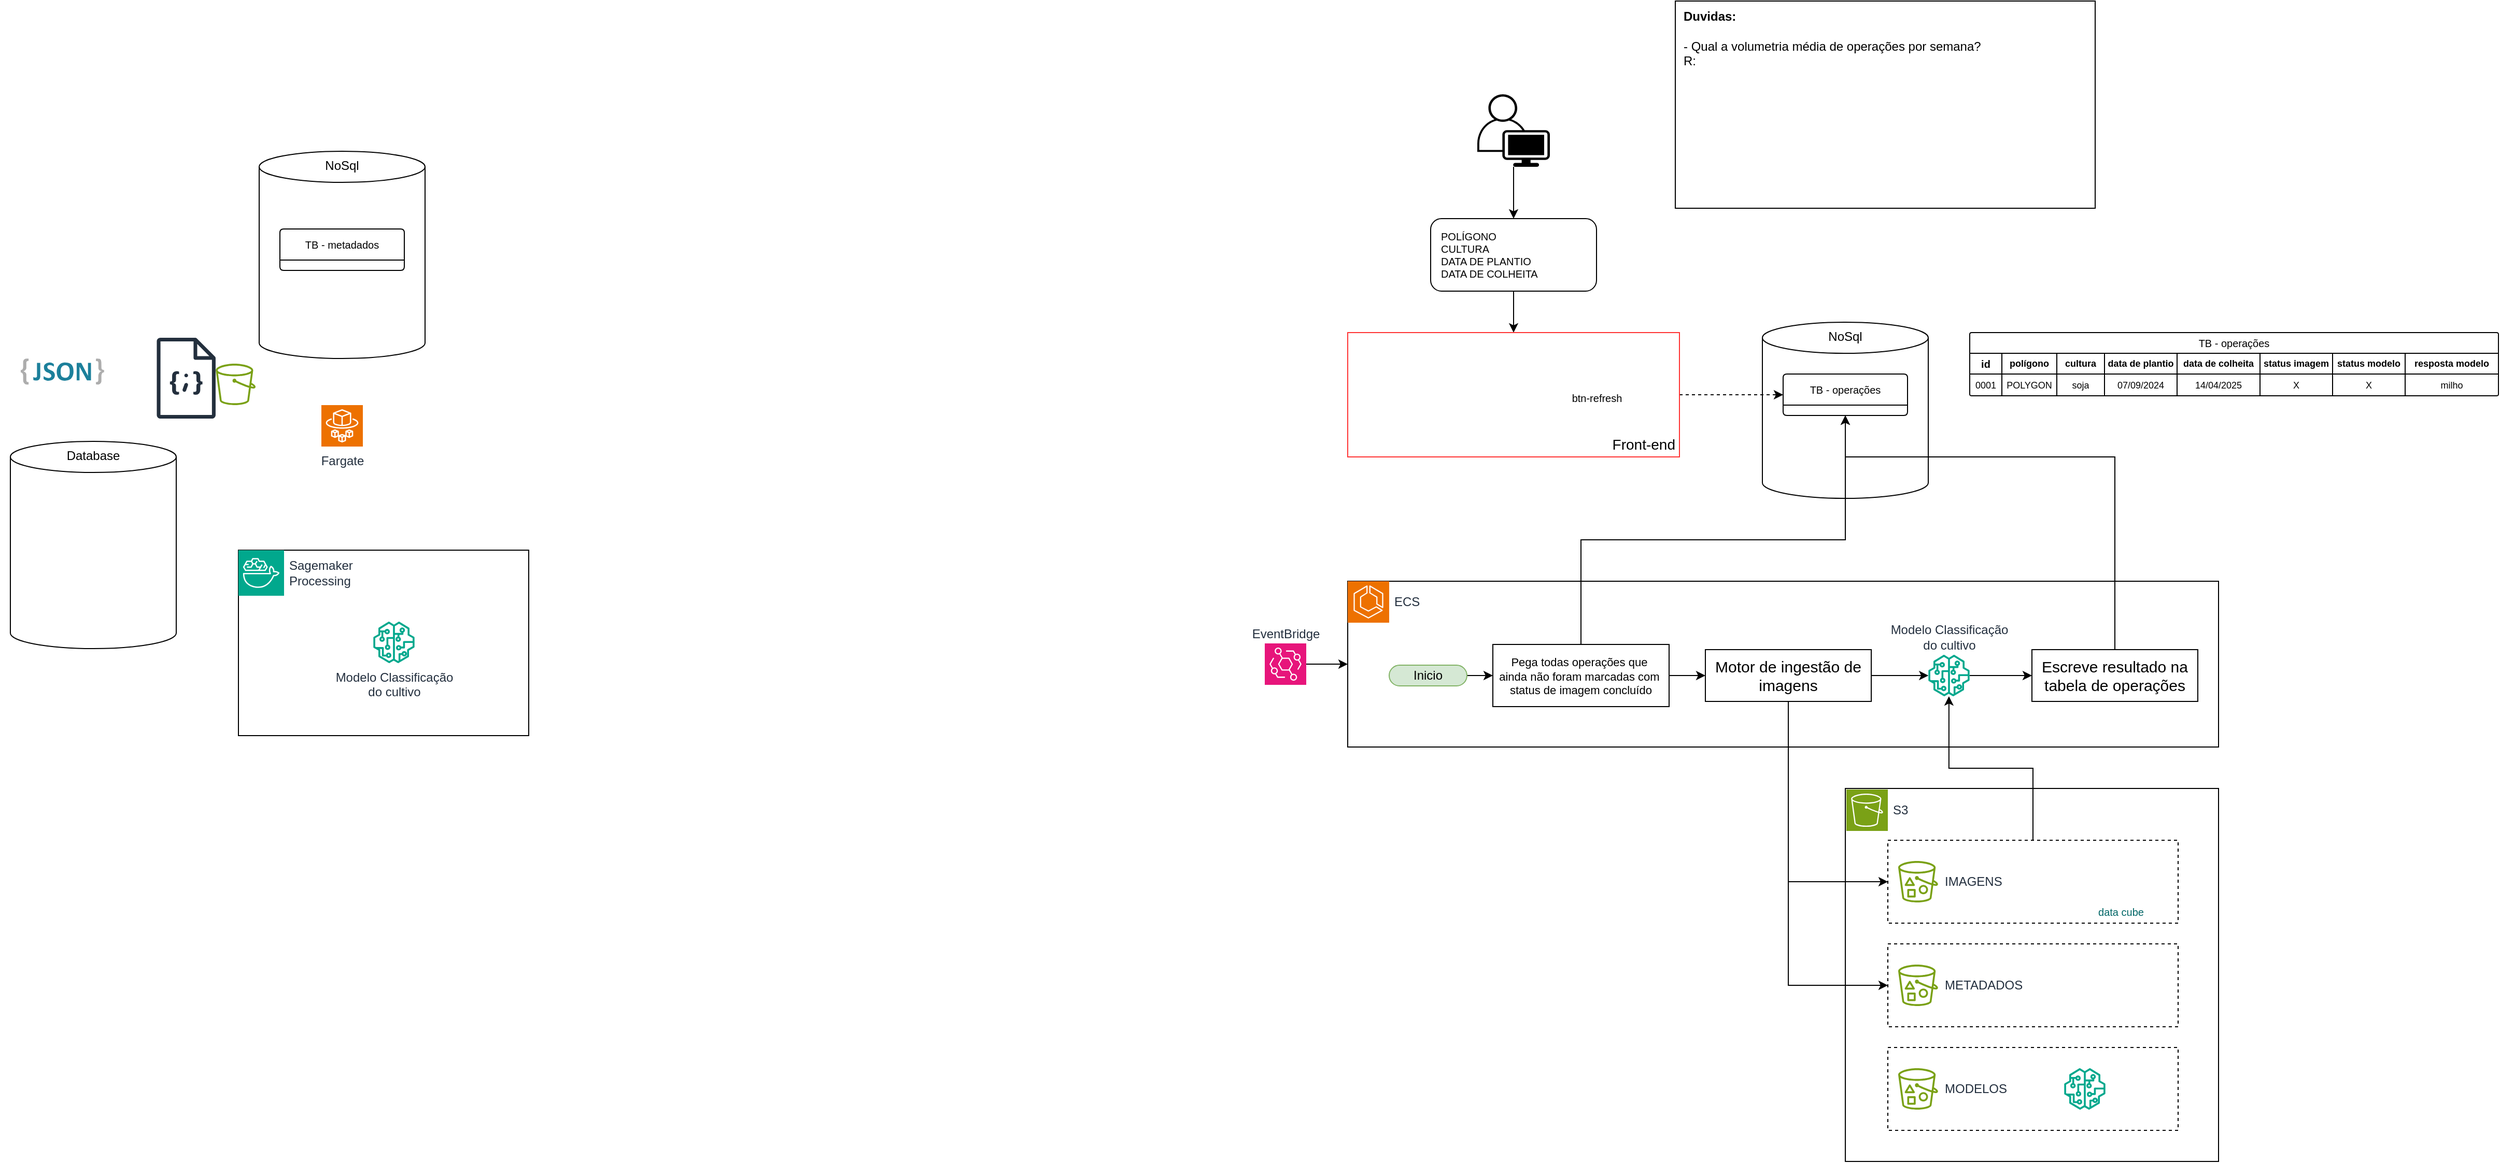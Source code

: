 <mxfile version="26.2.14">
  <diagram name="Página-1" id="nN-MBum_ZgDBfFu1BrdQ">
    <mxGraphModel dx="3428" dy="2928" grid="1" gridSize="10" guides="1" tooltips="1" connect="1" arrows="1" fold="1" page="0" pageScale="1" pageWidth="827" pageHeight="1169" math="0" shadow="0">
      <root>
        <mxCell id="0" />
        <mxCell id="1" parent="0" />
        <mxCell id="_84hlZfVqe2sFGdkgHvm-169" value="" style="rounded=0;whiteSpace=wrap;html=1;" vertex="1" parent="1">
          <mxGeometry x="-440" y="-720" width="840" height="160" as="geometry" />
        </mxCell>
        <mxCell id="_84hlZfVqe2sFGdkgHvm-162" value="" style="rounded=0;whiteSpace=wrap;html=1;fontSize=15;" vertex="1" parent="1">
          <mxGeometry x="-1510" y="-750" width="280" height="179" as="geometry" />
        </mxCell>
        <mxCell id="_84hlZfVqe2sFGdkgHvm-71" value="NoSql" style="shape=cylinder3;whiteSpace=wrap;html=1;boundedLbl=1;backgroundOutline=1;size=15;verticalAlign=top;spacingTop=-30;" vertex="1" parent="1">
          <mxGeometry x="-1490" y="-1135" width="160" height="200" as="geometry" />
        </mxCell>
        <mxCell id="_84hlZfVqe2sFGdkgHvm-72" value="" style="rounded=0;whiteSpace=wrap;html=1;fontSize=15;" vertex="1" parent="1">
          <mxGeometry x="40" y="-520" width="360" height="360" as="geometry" />
        </mxCell>
        <mxCell id="_84hlZfVqe2sFGdkgHvm-185" style="edgeStyle=orthogonalEdgeStyle;rounded=0;orthogonalLoop=1;jettySize=auto;html=1;" edge="1" parent="1" source="_84hlZfVqe2sFGdkgHvm-119" target="_84hlZfVqe2sFGdkgHvm-184">
          <mxGeometry relative="1" as="geometry" />
        </mxCell>
        <mxCell id="_84hlZfVqe2sFGdkgHvm-119" value="" style="rounded=0;whiteSpace=wrap;html=1;dashed=1;" vertex="1" parent="1">
          <mxGeometry x="81" y="-470" width="280" height="80" as="geometry" />
        </mxCell>
        <mxCell id="_84hlZfVqe2sFGdkgHvm-65" style="edgeStyle=orthogonalEdgeStyle;rounded=0;orthogonalLoop=1;jettySize=auto;html=1;entryX=0.5;entryY=0;entryDx=0;entryDy=0;" edge="1" parent="1" source="_84hlZfVqe2sFGdkgHvm-55" target="_84hlZfVqe2sFGdkgHvm-63">
          <mxGeometry relative="1" as="geometry" />
        </mxCell>
        <mxCell id="_84hlZfVqe2sFGdkgHvm-55" value="POLÍGONO&lt;div&gt;CULTURA&lt;/div&gt;&lt;div&gt;DATA DE PLANTIO&lt;/div&gt;&lt;div&gt;DATA DE COLHEITA&lt;/div&gt;" style="rounded=1;whiteSpace=wrap;html=1;fontSize=10;align=left;spacingLeft=8;" vertex="1" parent="1">
          <mxGeometry x="-360" y="-1070" width="160" height="70" as="geometry" />
        </mxCell>
        <mxCell id="_84hlZfVqe2sFGdkgHvm-182" style="edgeStyle=orthogonalEdgeStyle;rounded=0;orthogonalLoop=1;jettySize=auto;html=1;entryX=0;entryY=0.5;entryDx=0;entryDy=0;exitX=0.5;exitY=1;exitDx=0;exitDy=0;" edge="1" parent="1" source="_84hlZfVqe2sFGdkgHvm-58" target="_84hlZfVqe2sFGdkgHvm-119">
          <mxGeometry relative="1" as="geometry" />
        </mxCell>
        <mxCell id="_84hlZfVqe2sFGdkgHvm-183" style="edgeStyle=orthogonalEdgeStyle;rounded=0;orthogonalLoop=1;jettySize=auto;html=1;entryX=0;entryY=0.5;entryDx=0;entryDy=0;exitX=0.5;exitY=1;exitDx=0;exitDy=0;" edge="1" parent="1" source="_84hlZfVqe2sFGdkgHvm-58" target="_84hlZfVqe2sFGdkgHvm-131">
          <mxGeometry relative="1" as="geometry" />
        </mxCell>
        <mxCell id="_84hlZfVqe2sFGdkgHvm-186" style="edgeStyle=orthogonalEdgeStyle;rounded=0;orthogonalLoop=1;jettySize=auto;html=1;" edge="1" parent="1" source="_84hlZfVqe2sFGdkgHvm-58" target="_84hlZfVqe2sFGdkgHvm-184">
          <mxGeometry relative="1" as="geometry" />
        </mxCell>
        <mxCell id="_84hlZfVqe2sFGdkgHvm-58" value="Motor de ingestão de imagens" style="rounded=0;whiteSpace=wrap;html=1;fontSize=15;" vertex="1" parent="1">
          <mxGeometry x="-95" y="-654" width="160" height="50" as="geometry" />
        </mxCell>
        <mxCell id="_84hlZfVqe2sFGdkgHvm-59" value="NoSql" style="shape=cylinder3;whiteSpace=wrap;html=1;boundedLbl=1;backgroundOutline=1;size=15;verticalAlign=top;spacingTop=-30;" vertex="1" parent="1">
          <mxGeometry x="-40" y="-970" width="160" height="170" as="geometry" />
        </mxCell>
        <mxCell id="_84hlZfVqe2sFGdkgHvm-60" value="TB - operações" style="swimlane;childLayout=stackLayout;horizontal=1;startSize=30;horizontalStack=0;rounded=1;fontSize=10;fontStyle=0;strokeWidth=1;resizeParent=0;resizeLast=1;shadow=0;dashed=0;align=center;arcSize=4;whiteSpace=wrap;html=1;collapsible=0;" vertex="1" parent="1">
          <mxGeometry x="-20" y="-920" width="120" height="40" as="geometry" />
        </mxCell>
        <mxCell id="_84hlZfVqe2sFGdkgHvm-146" style="edgeStyle=orthogonalEdgeStyle;rounded=0;orthogonalLoop=1;jettySize=auto;html=1;entryX=0;entryY=0.5;entryDx=0;entryDy=0;dashed=1;" edge="1" parent="1" source="_84hlZfVqe2sFGdkgHvm-63" target="_84hlZfVqe2sFGdkgHvm-60">
          <mxGeometry relative="1" as="geometry" />
        </mxCell>
        <mxCell id="_84hlZfVqe2sFGdkgHvm-63" value="Front-end" style="rounded=0;whiteSpace=wrap;html=1;strokeColor=#FF3333;align=right;verticalAlign=bottom;spacingTop=0;spacing=3;fontSize=14;spacingRight=1;" vertex="1" parent="1">
          <mxGeometry x="-440" y="-960" width="320" height="120" as="geometry" />
        </mxCell>
        <mxCell id="_84hlZfVqe2sFGdkgHvm-64" value="" style="shape=image;verticalLabelPosition=bottom;labelBackgroundColor=default;verticalAlign=top;aspect=fixed;imageAspect=0;image=https://media.datacamp.com/legacy/image/upload/v1640050215/image27_frqkzv.png;" vertex="1" parent="1">
          <mxGeometry x="-440" y="-960" width="153.85" height="90" as="geometry" />
        </mxCell>
        <mxCell id="_84hlZfVqe2sFGdkgHvm-68" value="" style="sketch=0;outlineConnect=0;fontColor=#232F3E;gradientColor=none;fillColor=#7AA116;strokeColor=none;dashed=0;verticalLabelPosition=bottom;verticalAlign=top;align=center;html=1;fontSize=12;fontStyle=0;aspect=fixed;pointerEvents=1;shape=mxgraph.aws4.bucket;" vertex="1" parent="1">
          <mxGeometry x="-1531.89" y="-930" width="38.46" height="40" as="geometry" />
        </mxCell>
        <mxCell id="_84hlZfVqe2sFGdkgHvm-69" value="IMAGENS" style="sketch=0;outlineConnect=0;fontColor=#232F3E;gradientColor=none;fillColor=#7AA116;strokeColor=none;dashed=0;verticalLabelPosition=middle;verticalAlign=middle;align=left;html=1;fontSize=12;fontStyle=0;aspect=fixed;pointerEvents=1;shape=mxgraph.aws4.bucket_with_objects;labelPosition=right;spacingRight=0;spacingLeft=5;" vertex="1" parent="1">
          <mxGeometry x="91" y="-450" width="38.46" height="40" as="geometry" />
        </mxCell>
        <mxCell id="_84hlZfVqe2sFGdkgHvm-70" value="Database" style="shape=cylinder3;whiteSpace=wrap;html=1;boundedLbl=1;backgroundOutline=1;size=15;verticalAlign=top;spacingTop=-30;" vertex="1" parent="1">
          <mxGeometry x="-1730" y="-855" width="160" height="200" as="geometry" />
        </mxCell>
        <mxCell id="_84hlZfVqe2sFGdkgHvm-67" value="S3" style="sketch=0;points=[[0,0,0],[0.25,0,0],[0.5,0,0],[0.75,0,0],[1,0,0],[0,1,0],[0.25,1,0],[0.5,1,0],[0.75,1,0],[1,1,0],[0,0.25,0],[0,0.5,0],[0,0.75,0],[1,0.25,0],[1,0.5,0],[1,0.75,0]];outlineConnect=0;fontColor=#232F3E;fillColor=#7AA116;strokeColor=#ffffff;dashed=0;verticalLabelPosition=middle;verticalAlign=middle;align=left;html=1;fontSize=12;fontStyle=0;aspect=fixed;shape=mxgraph.aws4.resourceIcon;resIcon=mxgraph.aws4.s3;labelPosition=right;spacingLeft=3;" vertex="1" parent="1">
          <mxGeometry x="41" y="-519" width="40" height="40" as="geometry" />
        </mxCell>
        <mxCell id="_84hlZfVqe2sFGdkgHvm-73" value="TB - operações" style="shape=table;startSize=20;container=1;collapsible=0;childLayout=tableLayout;strokeColor=default;fontSize=10;rounded=1;arcSize=3;" vertex="1" parent="1">
          <mxGeometry x="160" y="-960" width="510" height="61" as="geometry" />
        </mxCell>
        <mxCell id="_84hlZfVqe2sFGdkgHvm-74" value="" style="shape=tableRow;horizontal=0;startSize=0;swimlaneHead=0;swimlaneBody=0;strokeColor=inherit;top=0;left=0;bottom=0;right=0;collapsible=0;dropTarget=0;fillColor=none;points=[[0,0.5],[1,0.5]];portConstraint=eastwest;fontSize=16;" vertex="1" parent="_84hlZfVqe2sFGdkgHvm-73">
          <mxGeometry y="20" width="510" height="20" as="geometry" />
        </mxCell>
        <mxCell id="_84hlZfVqe2sFGdkgHvm-75" value="&lt;font style=&quot;line-height: 150%;&quot;&gt;id&lt;/font&gt;" style="shape=partialRectangle;html=1;whiteSpace=wrap;connectable=0;strokeColor=inherit;overflow=hidden;fillColor=none;top=0;left=0;bottom=0;right=0;pointerEvents=1;fontSize=10;verticalAlign=middle;align=center;fontStyle=1" vertex="1" parent="_84hlZfVqe2sFGdkgHvm-74">
          <mxGeometry width="31" height="20" as="geometry">
            <mxRectangle width="31" height="20" as="alternateBounds" />
          </mxGeometry>
        </mxCell>
        <mxCell id="_84hlZfVqe2sFGdkgHvm-76" value="&lt;span&gt;polígono&lt;/span&gt;" style="shape=partialRectangle;html=1;whiteSpace=wrap;connectable=0;strokeColor=inherit;overflow=hidden;fillColor=none;top=0;left=0;bottom=0;right=0;pointerEvents=1;fontSize=9;fontStyle=1" vertex="1" parent="_84hlZfVqe2sFGdkgHvm-74">
          <mxGeometry x="31" width="53" height="20" as="geometry">
            <mxRectangle width="53" height="20" as="alternateBounds" />
          </mxGeometry>
        </mxCell>
        <mxCell id="_84hlZfVqe2sFGdkgHvm-106" value="cultura" style="shape=partialRectangle;html=1;whiteSpace=wrap;connectable=0;strokeColor=inherit;overflow=hidden;fillColor=none;top=0;left=0;bottom=0;right=0;pointerEvents=1;fontSize=9;fontStyle=1" vertex="1" parent="_84hlZfVqe2sFGdkgHvm-74">
          <mxGeometry x="84" width="46" height="20" as="geometry">
            <mxRectangle width="46" height="20" as="alternateBounds" />
          </mxGeometry>
        </mxCell>
        <mxCell id="_84hlZfVqe2sFGdkgHvm-77" value="data de plantio" style="shape=partialRectangle;html=1;whiteSpace=wrap;connectable=0;strokeColor=inherit;overflow=hidden;fillColor=none;top=0;left=0;bottom=0;right=0;pointerEvents=1;fontSize=9;fontStyle=1" vertex="1" parent="_84hlZfVqe2sFGdkgHvm-74">
          <mxGeometry x="130" width="70" height="20" as="geometry">
            <mxRectangle width="70" height="20" as="alternateBounds" />
          </mxGeometry>
        </mxCell>
        <mxCell id="_84hlZfVqe2sFGdkgHvm-100" value="data de colheita" style="shape=partialRectangle;html=1;whiteSpace=wrap;connectable=0;strokeColor=inherit;overflow=hidden;fillColor=none;top=0;left=0;bottom=0;right=0;pointerEvents=1;fontSize=9;fontStyle=1" vertex="1" parent="_84hlZfVqe2sFGdkgHvm-74">
          <mxGeometry x="200" width="80" height="20" as="geometry">
            <mxRectangle width="80" height="20" as="alternateBounds" />
          </mxGeometry>
        </mxCell>
        <mxCell id="_84hlZfVqe2sFGdkgHvm-109" value="status imagem" style="shape=partialRectangle;html=1;whiteSpace=wrap;connectable=0;strokeColor=inherit;overflow=hidden;fillColor=none;top=0;left=0;bottom=0;right=0;pointerEvents=1;fontSize=9;fontStyle=1" vertex="1" parent="_84hlZfVqe2sFGdkgHvm-74">
          <mxGeometry x="280" width="70" height="20" as="geometry">
            <mxRectangle width="70" height="20" as="alternateBounds" />
          </mxGeometry>
        </mxCell>
        <mxCell id="_84hlZfVqe2sFGdkgHvm-111" value="status modelo" style="shape=partialRectangle;html=1;whiteSpace=wrap;connectable=0;strokeColor=inherit;overflow=hidden;fillColor=none;top=0;left=0;bottom=0;right=0;pointerEvents=1;fontSize=9;fontStyle=1" vertex="1" parent="_84hlZfVqe2sFGdkgHvm-74">
          <mxGeometry x="350" width="70" height="20" as="geometry">
            <mxRectangle width="70" height="20" as="alternateBounds" />
          </mxGeometry>
        </mxCell>
        <mxCell id="_84hlZfVqe2sFGdkgHvm-167" value="resposta modelo" style="shape=partialRectangle;html=1;whiteSpace=wrap;connectable=0;strokeColor=inherit;overflow=hidden;fillColor=none;top=0;left=0;bottom=0;right=0;pointerEvents=1;fontSize=9;fontStyle=1" vertex="1" parent="_84hlZfVqe2sFGdkgHvm-74">
          <mxGeometry x="420" width="90" height="20" as="geometry">
            <mxRectangle width="90" height="20" as="alternateBounds" />
          </mxGeometry>
        </mxCell>
        <mxCell id="_84hlZfVqe2sFGdkgHvm-78" value="" style="shape=tableRow;horizontal=0;startSize=0;swimlaneHead=0;swimlaneBody=0;strokeColor=inherit;top=0;left=0;bottom=0;right=0;collapsible=0;dropTarget=0;fillColor=none;points=[[0,0.5],[1,0.5]];portConstraint=eastwest;fontSize=16;" vertex="1" parent="_84hlZfVqe2sFGdkgHvm-73">
          <mxGeometry y="40" width="510" height="21" as="geometry" />
        </mxCell>
        <mxCell id="_84hlZfVqe2sFGdkgHvm-79" value="0001" style="shape=partialRectangle;html=1;whiteSpace=wrap;connectable=0;strokeColor=inherit;overflow=hidden;fillColor=none;top=0;left=0;bottom=0;right=0;pointerEvents=1;fontSize=9;verticalAlign=middle;" vertex="1" parent="_84hlZfVqe2sFGdkgHvm-78">
          <mxGeometry width="31" height="21" as="geometry">
            <mxRectangle width="31" height="21" as="alternateBounds" />
          </mxGeometry>
        </mxCell>
        <mxCell id="_84hlZfVqe2sFGdkgHvm-80" value="POLYGON" style="shape=partialRectangle;html=1;whiteSpace=wrap;connectable=0;strokeColor=inherit;overflow=hidden;fillColor=none;top=0;left=0;bottom=0;right=0;pointerEvents=1;fontSize=9;" vertex="1" parent="_84hlZfVqe2sFGdkgHvm-78">
          <mxGeometry x="31" width="53" height="21" as="geometry">
            <mxRectangle width="53" height="21" as="alternateBounds" />
          </mxGeometry>
        </mxCell>
        <mxCell id="_84hlZfVqe2sFGdkgHvm-107" value="soja" style="shape=partialRectangle;html=1;whiteSpace=wrap;connectable=0;strokeColor=inherit;overflow=hidden;fillColor=none;top=0;left=0;bottom=0;right=0;pointerEvents=1;fontSize=9;" vertex="1" parent="_84hlZfVqe2sFGdkgHvm-78">
          <mxGeometry x="84" width="46" height="21" as="geometry">
            <mxRectangle width="46" height="21" as="alternateBounds" />
          </mxGeometry>
        </mxCell>
        <mxCell id="_84hlZfVqe2sFGdkgHvm-81" value="07/09/2024" style="shape=partialRectangle;html=1;whiteSpace=wrap;connectable=0;strokeColor=inherit;overflow=hidden;fillColor=none;top=0;left=0;bottom=0;right=0;pointerEvents=1;fontSize=9;" vertex="1" parent="_84hlZfVqe2sFGdkgHvm-78">
          <mxGeometry x="130" width="70" height="21" as="geometry">
            <mxRectangle width="70" height="21" as="alternateBounds" />
          </mxGeometry>
        </mxCell>
        <mxCell id="_84hlZfVqe2sFGdkgHvm-101" value="14/04/2025" style="shape=partialRectangle;html=1;whiteSpace=wrap;connectable=0;strokeColor=inherit;overflow=hidden;fillColor=none;top=0;left=0;bottom=0;right=0;pointerEvents=1;fontSize=9;" vertex="1" parent="_84hlZfVqe2sFGdkgHvm-78">
          <mxGeometry x="200" width="80" height="21" as="geometry">
            <mxRectangle width="80" height="21" as="alternateBounds" />
          </mxGeometry>
        </mxCell>
        <mxCell id="_84hlZfVqe2sFGdkgHvm-110" value="X" style="shape=partialRectangle;html=1;whiteSpace=wrap;connectable=0;strokeColor=inherit;overflow=hidden;fillColor=none;top=0;left=0;bottom=0;right=0;pointerEvents=1;fontSize=9;" vertex="1" parent="_84hlZfVqe2sFGdkgHvm-78">
          <mxGeometry x="280" width="70" height="21" as="geometry">
            <mxRectangle width="70" height="21" as="alternateBounds" />
          </mxGeometry>
        </mxCell>
        <mxCell id="_84hlZfVqe2sFGdkgHvm-112" value="X" style="shape=partialRectangle;html=1;whiteSpace=wrap;connectable=0;strokeColor=inherit;overflow=hidden;fillColor=none;top=0;left=0;bottom=0;right=0;pointerEvents=1;fontSize=9;" vertex="1" parent="_84hlZfVqe2sFGdkgHvm-78">
          <mxGeometry x="350" width="70" height="21" as="geometry">
            <mxRectangle width="70" height="21" as="alternateBounds" />
          </mxGeometry>
        </mxCell>
        <mxCell id="_84hlZfVqe2sFGdkgHvm-168" value="milho" style="shape=partialRectangle;html=1;whiteSpace=wrap;connectable=0;strokeColor=inherit;overflow=hidden;fillColor=none;top=0;left=0;bottom=0;right=0;pointerEvents=1;fontSize=9;" vertex="1" parent="_84hlZfVqe2sFGdkgHvm-78">
          <mxGeometry x="420" width="90" height="21" as="geometry">
            <mxRectangle width="90" height="21" as="alternateBounds" />
          </mxGeometry>
        </mxCell>
        <mxCell id="_84hlZfVqe2sFGdkgHvm-181" style="edgeStyle=orthogonalEdgeStyle;rounded=0;orthogonalLoop=1;jettySize=auto;html=1;entryX=0;entryY=0.5;entryDx=0;entryDy=0;" edge="1" parent="1" source="_84hlZfVqe2sFGdkgHvm-108" target="_84hlZfVqe2sFGdkgHvm-169">
          <mxGeometry relative="1" as="geometry" />
        </mxCell>
        <mxCell id="_84hlZfVqe2sFGdkgHvm-108" value="EventBridge" style="sketch=0;points=[[0,0,0],[0.25,0,0],[0.5,0,0],[0.75,0,0],[1,0,0],[0,1,0],[0.25,1,0],[0.5,1,0],[0.75,1,0],[1,1,0],[0,0.25,0],[0,0.5,0],[0,0.75,0],[1,0.25,0],[1,0.5,0],[1,0.75,0]];outlineConnect=0;fontColor=#232F3E;fillColor=#E7157B;strokeColor=#ffffff;dashed=0;verticalLabelPosition=top;verticalAlign=bottom;align=center;html=1;fontSize=12;fontStyle=0;aspect=fixed;shape=mxgraph.aws4.resourceIcon;resIcon=mxgraph.aws4.eventbridge;labelPosition=center;" vertex="1" parent="1">
          <mxGeometry x="-520" y="-660" width="40" height="40" as="geometry" />
        </mxCell>
        <mxCell id="_84hlZfVqe2sFGdkgHvm-180" style="edgeStyle=orthogonalEdgeStyle;rounded=0;orthogonalLoop=1;jettySize=auto;html=1;entryX=0;entryY=0.5;entryDx=0;entryDy=0;" edge="1" parent="1" source="_84hlZfVqe2sFGdkgHvm-115" target="_84hlZfVqe2sFGdkgHvm-58">
          <mxGeometry relative="1" as="geometry" />
        </mxCell>
        <mxCell id="_84hlZfVqe2sFGdkgHvm-188" style="edgeStyle=orthogonalEdgeStyle;rounded=0;orthogonalLoop=1;jettySize=auto;html=1;entryX=0.5;entryY=1;entryDx=0;entryDy=0;" edge="1" parent="1" source="_84hlZfVqe2sFGdkgHvm-115" target="_84hlZfVqe2sFGdkgHvm-60">
          <mxGeometry relative="1" as="geometry">
            <Array as="points">
              <mxPoint x="-215" y="-760" />
              <mxPoint x="40" y="-760" />
            </Array>
          </mxGeometry>
        </mxCell>
        <mxCell id="_84hlZfVqe2sFGdkgHvm-115" value="&lt;span style=&quot;color: rgb(0, 0, 0); font-family: Helvetica; font-size: 11px; font-style: normal; font-variant-ligatures: normal; font-variant-caps: normal; font-weight: 400; letter-spacing: normal; orphans: 2; text-align: center; text-indent: 0px; text-transform: none; widows: 2; word-spacing: 0px; -webkit-text-stroke-width: 0px; white-space: nowrap; background-color: rgb(255, 255, 255); text-decoration-thickness: initial; text-decoration-style: initial; text-decoration-color: initial; display: inline !important; float: none;&quot;&gt;Pega todas operações que&amp;nbsp;&lt;/span&gt;&lt;div style=&quot;forced-color-adjust: none; color: rgb(0, 0, 0); font-family: Helvetica; font-size: 11px; font-style: normal; font-variant-ligatures: normal; font-variant-caps: normal; font-weight: 400; letter-spacing: normal; orphans: 2; text-align: center; text-indent: 0px; text-transform: none; widows: 2; word-spacing: 0px; -webkit-text-stroke-width: 0px; white-space: nowrap; text-decoration-thickness: initial; text-decoration-style: initial; text-decoration-color: initial;&quot;&gt;ainda não&amp;nbsp;&lt;span style=&quot;forced-color-adjust: none; background-color: rgb(255, 255, 255); color: light-dark(rgb(0, 0, 0), rgb(255, 255, 255));&quot;&gt;foram marcadas com&amp;nbsp;&lt;/span&gt;&lt;/div&gt;&lt;div style=&quot;forced-color-adjust: none; color: rgb(0, 0, 0); font-family: Helvetica; font-size: 11px; font-style: normal; font-variant-ligatures: normal; font-variant-caps: normal; font-weight: 400; letter-spacing: normal; orphans: 2; text-align: center; text-indent: 0px; text-transform: none; widows: 2; word-spacing: 0px; -webkit-text-stroke-width: 0px; white-space: nowrap; text-decoration-thickness: initial; text-decoration-style: initial; text-decoration-color: initial;&quot;&gt;&lt;span style=&quot;forced-color-adjust: none; background-color: rgb(255, 255, 255); color: light-dark(rgb(0, 0, 0), rgb(255, 255, 255));&quot;&gt;status de imagem concluído&lt;/span&gt;&lt;/div&gt;" style="rounded=0;whiteSpace=wrap;html=1;" vertex="1" parent="1">
          <mxGeometry x="-300" y="-659" width="170" height="60" as="geometry" />
        </mxCell>
        <mxCell id="_84hlZfVqe2sFGdkgHvm-122" value="TB - metadados" style="swimlane;childLayout=stackLayout;horizontal=1;startSize=30;horizontalStack=0;rounded=1;fontSize=10;fontStyle=0;strokeWidth=1;resizeParent=0;resizeLast=1;shadow=0;dashed=0;align=center;arcSize=4;whiteSpace=wrap;html=1;collapsible=0;" vertex="1" parent="1">
          <mxGeometry x="-1470" y="-1060" width="120" height="40" as="geometry" />
        </mxCell>
        <mxCell id="_84hlZfVqe2sFGdkgHvm-127" value="&lt;font&gt;btn-refresh&lt;/font&gt;" style="shape=image;html=1;verticalAlign=top;verticalLabelPosition=bottom;labelBackgroundColor=#ffffff;imageAspect=0;aspect=fixed;image=https://cdn1.iconfinder.com/data/icons/material-core/16/refresh-128.png;spacing=0;spacingTop=-2;fontSize=10;" vertex="1" parent="1">
          <mxGeometry x="-210" y="-925" width="20" height="20" as="geometry" />
        </mxCell>
        <mxCell id="_84hlZfVqe2sFGdkgHvm-131" value="" style="rounded=0;whiteSpace=wrap;html=1;dashed=1;" vertex="1" parent="1">
          <mxGeometry x="81" y="-370" width="280" height="80" as="geometry" />
        </mxCell>
        <mxCell id="_84hlZfVqe2sFGdkgHvm-132" value="METADADOS" style="sketch=0;outlineConnect=0;fontColor=#232F3E;gradientColor=none;fillColor=#7AA116;strokeColor=none;dashed=0;verticalLabelPosition=middle;verticalAlign=middle;align=left;html=1;fontSize=12;fontStyle=0;aspect=fixed;pointerEvents=1;shape=mxgraph.aws4.bucket_with_objects;labelPosition=right;spacingLeft=5;" vertex="1" parent="1">
          <mxGeometry x="91" y="-350" width="38.46" height="40" as="geometry" />
        </mxCell>
        <mxCell id="_84hlZfVqe2sFGdkgHvm-136" value="" style="sketch=0;outlineConnect=0;fontColor=#232F3E;gradientColor=none;fillColor=#232F3D;strokeColor=none;dashed=0;verticalLabelPosition=bottom;verticalAlign=top;align=center;html=1;fontSize=12;fontStyle=0;aspect=fixed;pointerEvents=1;shape=mxgraph.aws4.json_script;" vertex="1" parent="1">
          <mxGeometry x="-1588.89" y="-955" width="57" height="78" as="geometry" />
        </mxCell>
        <mxCell id="_84hlZfVqe2sFGdkgHvm-137" value="" style="shape=image;html=1;verticalAlign=top;verticalLabelPosition=bottom;labelBackgroundColor=#ffffff;imageAspect=0;aspect=fixed;image=https://cdn1.iconfinder.com/data/icons/bootstrap-vol-3/16/filetype-json-128.png" vertex="1" parent="1">
          <mxGeometry x="251" y="-347.5" width="35" height="35" as="geometry" />
        </mxCell>
        <mxCell id="_84hlZfVqe2sFGdkgHvm-138" value="" style="dashed=0;outlineConnect=0;html=1;align=center;labelPosition=center;verticalLabelPosition=bottom;verticalAlign=top;shape=mxgraph.weblogos.json_2" vertex="1" parent="1">
          <mxGeometry x="-1720" y="-935" width="80.4" height="25.2" as="geometry" />
        </mxCell>
        <mxCell id="_84hlZfVqe2sFGdkgHvm-139" value="" style="shape=image;verticalLabelPosition=bottom;labelBackgroundColor=default;verticalAlign=top;aspect=fixed;imageAspect=0;image=https://cdn-icons-png.flaticon.com/512/337/337955.png;" vertex="1" parent="1">
          <mxGeometry x="-1730" y="-1035" width="70" height="70" as="geometry" />
        </mxCell>
        <mxCell id="_84hlZfVqe2sFGdkgHvm-140" value="" style="shape=image;verticalLabelPosition=bottom;labelBackgroundColor=default;verticalAlign=top;aspect=fixed;imageAspect=0;image=https://cdn-icons-png.flaticon.com/512/8243/8243052.png;" vertex="1" parent="1">
          <mxGeometry x="-1620" y="-1057" width="80" height="80" as="geometry" />
        </mxCell>
        <mxCell id="_84hlZfVqe2sFGdkgHvm-141" value="" style="shape=image;verticalLabelPosition=bottom;labelBackgroundColor=default;verticalAlign=top;aspect=fixed;imageAspect=0;image=https://cdn-icons-png.flaticon.com/512/527/527558.png;" vertex="1" parent="1">
          <mxGeometry x="-1740" y="-1135" width="70" height="70" as="geometry" />
        </mxCell>
        <mxCell id="_84hlZfVqe2sFGdkgHvm-142" value="" style="shape=image;verticalLabelPosition=bottom;labelBackgroundColor=default;verticalAlign=top;aspect=fixed;imageAspect=0;image=https://blog.online-convert.com/wp-content/uploads/2019/02/TIFF-is-without-future.png;" vertex="1" parent="1">
          <mxGeometry x="-1600" y="-1145" width="79.22" height="80" as="geometry" />
        </mxCell>
        <mxCell id="_84hlZfVqe2sFGdkgHvm-144" value="" style="shape=image;verticalLabelPosition=bottom;labelBackgroundColor=default;verticalAlign=top;aspect=fixed;imageAspect=0;image=https://blog.online-convert.com/wp-content/uploads/2019/02/TIFF-is-without-future.png;" vertex="1" parent="1">
          <mxGeometry x="211" y="-455" width="49.51" height="50" as="geometry" />
        </mxCell>
        <mxCell id="_84hlZfVqe2sFGdkgHvm-145" value="data cube" style="shape=image;verticalLabelPosition=bottom;labelBackgroundColor=default;verticalAlign=top;aspect=fixed;imageAspect=0;image=https://raw.githubusercontent.com/xarray-contrib/xarray.dev/main/public/Xarray-assets/Icon/Xarray_Icon_Final.png;fontColor=#006666;spacing=0;spacingTop=-6;fontSize=10;" vertex="1" parent="1">
          <mxGeometry x="281" y="-455" width="50" height="50" as="geometry" />
        </mxCell>
        <mxCell id="_84hlZfVqe2sFGdkgHvm-150" value="Modelo Classificação&lt;div&gt;do cultivo&lt;/div&gt;" style="sketch=0;outlineConnect=0;fontColor=#232F3E;gradientColor=none;fillColor=#01A88D;strokeColor=none;dashed=0;verticalLabelPosition=bottom;verticalAlign=top;align=center;html=1;fontSize=12;fontStyle=0;aspect=fixed;pointerEvents=1;shape=mxgraph.aws4.sagemaker_model;" vertex="1" parent="1">
          <mxGeometry x="-1380" y="-681" width="40" height="40" as="geometry" />
        </mxCell>
        <mxCell id="_84hlZfVqe2sFGdkgHvm-153" style="edgeStyle=orthogonalEdgeStyle;rounded=0;orthogonalLoop=1;jettySize=auto;html=1;entryX=0.5;entryY=0;entryDx=0;entryDy=0;" edge="1" parent="1" source="_84hlZfVqe2sFGdkgHvm-152" target="_84hlZfVqe2sFGdkgHvm-55">
          <mxGeometry relative="1" as="geometry" />
        </mxCell>
        <mxCell id="_84hlZfVqe2sFGdkgHvm-152" value="" style="points=[[0.35,0,0],[0.98,0.51,0],[1,0.71,0],[0.67,1,0],[0,0.795,0],[0,0.65,0]];verticalLabelPosition=bottom;sketch=0;html=1;verticalAlign=top;aspect=fixed;align=center;pointerEvents=1;shape=mxgraph.cisco19.user;fillColor=#000000;strokeColor=none;" vertex="1" parent="1">
          <mxGeometry x="-315" y="-1190" width="70" height="70" as="geometry" />
        </mxCell>
        <mxCell id="_84hlZfVqe2sFGdkgHvm-154" value="&lt;b&gt;Duvidas:&lt;/b&gt;&lt;div&gt;&lt;br&gt;&lt;/div&gt;&lt;div&gt;- Qual a volumetria média de operações por semana?&lt;/div&gt;&lt;div&gt;R:&lt;/div&gt;&lt;div&gt;&lt;br&gt;&lt;/div&gt;&lt;div&gt;&lt;br&gt;&lt;/div&gt;&lt;div&gt;&lt;br&gt;&lt;/div&gt;&lt;div&gt;&lt;br&gt;&lt;/div&gt;&lt;div&gt;&lt;br&gt;&lt;/div&gt;&lt;div&gt;&lt;br&gt;&lt;/div&gt;&lt;div&gt;&lt;br&gt;&lt;/div&gt;" style="rounded=0;whiteSpace=wrap;html=1;align=left;verticalAlign=top;spacing=3;spacingLeft=5;" vertex="1" parent="1">
          <mxGeometry x="-124" y="-1280" width="405" height="200" as="geometry" />
        </mxCell>
        <mxCell id="_84hlZfVqe2sFGdkgHvm-159" value="Fargate" style="sketch=0;points=[[0,0,0],[0.25,0,0],[0.5,0,0],[0.75,0,0],[1,0,0],[0,1,0],[0.25,1,0],[0.5,1,0],[0.75,1,0],[1,1,0],[0,0.25,0],[0,0.5,0],[0,0.75,0],[1,0.25,0],[1,0.5,0],[1,0.75,0]];outlineConnect=0;fontColor=#232F3E;fillColor=#ED7100;strokeColor=#ffffff;dashed=0;verticalLabelPosition=bottom;verticalAlign=top;align=center;html=1;fontSize=12;fontStyle=0;aspect=fixed;shape=mxgraph.aws4.resourceIcon;resIcon=mxgraph.aws4.fargate;" vertex="1" parent="1">
          <mxGeometry x="-1430" y="-890" width="40" height="40" as="geometry" />
        </mxCell>
        <mxCell id="_84hlZfVqe2sFGdkgHvm-160" value="ECS" style="sketch=0;points=[[0,0,0],[0.25,0,0],[0.5,0,0],[0.75,0,0],[1,0,0],[0,1,0],[0.25,1,0],[0.5,1,0],[0.75,1,0],[1,1,0],[0,0.25,0],[0,0.5,0],[0,0.75,0],[1,0.25,0],[1,0.5,0],[1,0.75,0]];outlineConnect=0;fontColor=#232F3E;fillColor=#ED7100;strokeColor=#ffffff;dashed=0;verticalLabelPosition=middle;verticalAlign=middle;align=left;html=1;fontSize=12;fontStyle=0;aspect=fixed;shape=mxgraph.aws4.resourceIcon;resIcon=mxgraph.aws4.ecs;labelPosition=right;spacingLeft=3;" vertex="1" parent="1">
          <mxGeometry x="-440" y="-720" width="40" height="40" as="geometry" />
        </mxCell>
        <mxCell id="_84hlZfVqe2sFGdkgHvm-161" value="Sagemaker&lt;div&gt;Processing&lt;/div&gt;" style="sketch=0;points=[[0,0,0],[0.25,0,0],[0.5,0,0],[0.75,0,0],[1,0,0],[0,1,0],[0.25,1,0],[0.5,1,0],[0.75,1,0],[1,1,0],[0,0.25,0],[0,0.5,0],[0,0.75,0],[1,0.25,0],[1,0.5,0],[1,0.75,0]];outlineConnect=0;fontColor=#232F3E;fillColor=#01A88D;strokeColor=#ffffff;dashed=0;verticalLabelPosition=middle;verticalAlign=middle;align=left;html=1;fontSize=12;fontStyle=0;aspect=fixed;shape=mxgraph.aws4.resourceIcon;resIcon=mxgraph.aws4.deep_learning_containers;labelPosition=right;spacingLeft=3;" vertex="1" parent="1">
          <mxGeometry x="-1510" y="-750" width="44" height="44" as="geometry" />
        </mxCell>
        <mxCell id="_84hlZfVqe2sFGdkgHvm-163" value="" style="rounded=0;whiteSpace=wrap;html=1;dashed=1;" vertex="1" parent="1">
          <mxGeometry x="81" y="-270" width="280" height="80" as="geometry" />
        </mxCell>
        <mxCell id="_84hlZfVqe2sFGdkgHvm-164" value="MODELOS" style="sketch=0;outlineConnect=0;fontColor=#232F3E;gradientColor=none;fillColor=#7AA116;strokeColor=none;dashed=0;verticalLabelPosition=middle;verticalAlign=middle;align=left;html=1;fontSize=12;fontStyle=0;aspect=fixed;pointerEvents=1;shape=mxgraph.aws4.bucket_with_objects;labelPosition=right;spacingLeft=5;" vertex="1" parent="1">
          <mxGeometry x="91" y="-250" width="38.46" height="40" as="geometry" />
        </mxCell>
        <mxCell id="_84hlZfVqe2sFGdkgHvm-166" value="" style="sketch=0;outlineConnect=0;fontColor=#232F3E;gradientColor=none;fillColor=#01A88D;strokeColor=none;dashed=0;verticalLabelPosition=bottom;verticalAlign=top;align=center;html=1;fontSize=12;fontStyle=0;aspect=fixed;pointerEvents=1;shape=mxgraph.aws4.sagemaker_model;" vertex="1" parent="1">
          <mxGeometry x="251" y="-250" width="40" height="40" as="geometry" />
        </mxCell>
        <mxCell id="_84hlZfVqe2sFGdkgHvm-179" style="edgeStyle=orthogonalEdgeStyle;rounded=0;orthogonalLoop=1;jettySize=auto;html=1;entryX=0;entryY=0.5;entryDx=0;entryDy=0;" edge="1" parent="1" source="_84hlZfVqe2sFGdkgHvm-171" target="_84hlZfVqe2sFGdkgHvm-115">
          <mxGeometry relative="1" as="geometry" />
        </mxCell>
        <mxCell id="_84hlZfVqe2sFGdkgHvm-171" value="Inicio" style="rounded=1;whiteSpace=wrap;html=1;arcSize=50;fillColor=#d5e8d4;strokeColor=#82b366;" vertex="1" parent="1">
          <mxGeometry x="-400" y="-639" width="75" height="20" as="geometry" />
        </mxCell>
        <mxCell id="_84hlZfVqe2sFGdkgHvm-190" style="edgeStyle=orthogonalEdgeStyle;rounded=0;orthogonalLoop=1;jettySize=auto;html=1;entryX=0;entryY=0.5;entryDx=0;entryDy=0;" edge="1" parent="1" source="_84hlZfVqe2sFGdkgHvm-184" target="_84hlZfVqe2sFGdkgHvm-189">
          <mxGeometry relative="1" as="geometry" />
        </mxCell>
        <mxCell id="_84hlZfVqe2sFGdkgHvm-184" value="Modelo Classificação&lt;div&gt;do cultivo&lt;/div&gt;" style="sketch=0;outlineConnect=0;fontColor=#232F3E;gradientColor=none;fillColor=#01A88D;strokeColor=none;dashed=0;verticalLabelPosition=top;verticalAlign=bottom;align=center;html=1;fontSize=12;fontStyle=0;aspect=fixed;pointerEvents=1;shape=mxgraph.aws4.sagemaker_model;labelPosition=center;" vertex="1" parent="1">
          <mxGeometry x="120" y="-649" width="40" height="40" as="geometry" />
        </mxCell>
        <mxCell id="_84hlZfVqe2sFGdkgHvm-191" style="edgeStyle=orthogonalEdgeStyle;rounded=0;orthogonalLoop=1;jettySize=auto;html=1;entryX=0.5;entryY=1;entryDx=0;entryDy=0;" edge="1" parent="1" source="_84hlZfVqe2sFGdkgHvm-189" target="_84hlZfVqe2sFGdkgHvm-60">
          <mxGeometry relative="1" as="geometry">
            <Array as="points">
              <mxPoint x="300" y="-840" />
              <mxPoint x="40" y="-840" />
            </Array>
          </mxGeometry>
        </mxCell>
        <mxCell id="_84hlZfVqe2sFGdkgHvm-189" value="Escreve resultado na tabela de operações" style="rounded=0;whiteSpace=wrap;html=1;fontSize=15;" vertex="1" parent="1">
          <mxGeometry x="220" y="-654" width="160" height="50" as="geometry" />
        </mxCell>
      </root>
    </mxGraphModel>
  </diagram>
</mxfile>
